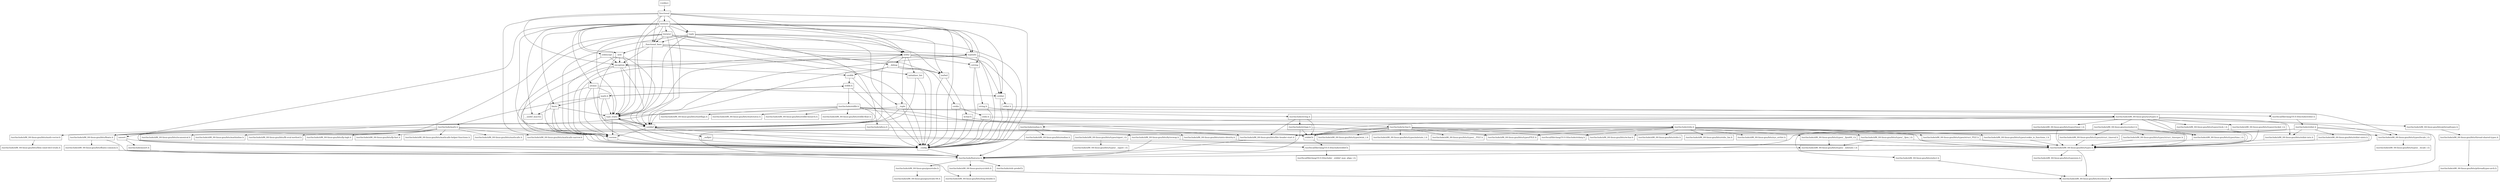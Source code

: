 digraph "dependencies" {
  header_0 [ shape="box", label="\<stdin\>" ];
  header_1 [ shape="box", label="functional" ];
  header_100 [ shape="box", label="/usr/include/x86_64-linux-gnu/bits/stdio_lim.h" ];
  header_101 [ shape="box", label="/usr/include/x86_64-linux-gnu/bits/sys_errlist.h" ];
  header_102 [ shape="box", label="/usr/include/x86_64-linux-gnu/bits/stdio.h" ];
  header_103 [ shape="box", label="iterator" ];
  header_104 [ shape="box", label="__functional_base" ];
  header_105 [ shape="box", label="tuple" ];
  header_106 [ shape="box", label="stdexcept" ];
  header_107 [ shape="box", label="cassert" ];
  header_108 [ shape="box", label="/usr/include/assert.h" ];
  header_109 [ shape="box", label="atomic" ];
  header_11 [ shape="box", label="type_traits" ];
  header_12 [ shape="box", label="cstddef" ];
  header_13 [ shape="box", label="version" ];
  header_14 [ shape="box", label="/usr/local/lib/clang/10.0.0/include/stddef.h" ];
  header_15 [ shape="box", label="/usr/local/lib/clang/10.0.0/include/__stddef_max_align_t.h" ];
  header_16 [ shape="box", label="__nullptr" ];
  header_17 [ shape="box", label="typeinfo" ];
  header_18 [ shape="box", label="exception" ];
  header_19 [ shape="box", label="cstdlib" ];
  header_2 [ shape="box", label="__config" ];
  header_20 [ shape="box", label="stdlib.h" ];
  header_21 [ shape="box", label="/usr/include/stdlib.h" ];
  header_22 [ shape="box", label="/usr/include/x86_64-linux-gnu/bits/libc-header-start.h" ];
  header_23 [ shape="box", label="stddef.h" ];
  header_24 [ shape="box", label="/usr/include/x86_64-linux-gnu/bits/waitflags.h" ];
  header_25 [ shape="box", label="/usr/include/x86_64-linux-gnu/bits/waitstatus.h" ];
  header_26 [ shape="box", label="/usr/include/x86_64-linux-gnu/bits/floatn.h" ];
  header_27 [ shape="box", label="/usr/include/x86_64-linux-gnu/bits/floatn-common.h" ];
  header_28 [ shape="box", label="/usr/include/x86_64-linux-gnu/bits/types/locale_t.h" ];
  header_29 [ shape="box", label="/usr/include/x86_64-linux-gnu/bits/types/__locale_t.h" ];
  header_3 [ shape="box", label="/usr/include/features.h" ];
  header_30 [ shape="box", label="/usr/include/x86_64-linux-gnu/sys/types.h" ];
  header_31 [ shape="box", label="/usr/include/x86_64-linux-gnu/bits/types.h" ];
  header_32 [ shape="box", label="/usr/include/x86_64-linux-gnu/bits/typesizes.h" ];
  header_33 [ shape="box", label="/usr/include/x86_64-linux-gnu/bits/types/clock_t.h" ];
  header_34 [ shape="box", label="/usr/include/x86_64-linux-gnu/bits/types/clockid_t.h" ];
  header_35 [ shape="box", label="/usr/include/x86_64-linux-gnu/bits/types/time_t.h" ];
  header_36 [ shape="box", label="/usr/include/x86_64-linux-gnu/bits/types/timer_t.h" ];
  header_37 [ shape="box", label="/usr/include/x86_64-linux-gnu/bits/stdint-intn.h" ];
  header_38 [ shape="box", label="/usr/include/endian.h" ];
  header_39 [ shape="box", label="/usr/include/x86_64-linux-gnu/bits/endian.h" ];
  header_4 [ shape="box", label="/usr/include/stdc-predef.h" ];
  header_40 [ shape="box", label="/usr/include/x86_64-linux-gnu/bits/byteswap.h" ];
  header_41 [ shape="box", label="/usr/include/x86_64-linux-gnu/bits/uintn-identity.h" ];
  header_42 [ shape="box", label="/usr/include/x86_64-linux-gnu/sys/select.h" ];
  header_43 [ shape="box", label="/usr/include/x86_64-linux-gnu/bits/select.h" ];
  header_44 [ shape="box", label="/usr/include/x86_64-linux-gnu/bits/types/sigset_t.h" ];
  header_45 [ shape="box", label="/usr/include/x86_64-linux-gnu/bits/types/__sigset_t.h" ];
  header_46 [ shape="box", label="/usr/include/x86_64-linux-gnu/bits/types/struct_timeval.h" ];
  header_47 [ shape="box", label="/usr/include/x86_64-linux-gnu/bits/types/struct_timespec.h" ];
  header_48 [ shape="box", label="/usr/include/x86_64-linux-gnu/bits/pthreadtypes.h" ];
  header_49 [ shape="box", label="/usr/include/x86_64-linux-gnu/bits/thread-shared-types.h" ];
  header_5 [ shape="box", label="/usr/include/x86_64-linux-gnu/sys/cdefs.h" ];
  header_50 [ shape="box", label="/usr/include/x86_64-linux-gnu/bits/pthreadtypes-arch.h" ];
  header_51 [ shape="box", label="/usr/include/alloca.h" ];
  header_52 [ shape="box", label="/usr/include/x86_64-linux-gnu/bits/stdlib-bsearch.h" ];
  header_53 [ shape="box", label="/usr/include/x86_64-linux-gnu/bits/stdlib-float.h" ];
  header_54 [ shape="box", label="math.h" ];
  header_55 [ shape="box", label="/usr/include/math.h" ];
  header_56 [ shape="box", label="/usr/include/x86_64-linux-gnu/bits/math-vector.h" ];
  header_57 [ shape="box", label="/usr/include/x86_64-linux-gnu/bits/libm-simd-decl-stubs.h" ];
  header_58 [ shape="box", label="/usr/include/x86_64-linux-gnu/bits/flt-eval-method.h" ];
  header_59 [ shape="box", label="/usr/include/x86_64-linux-gnu/bits/fp-logb.h" ];
  header_6 [ shape="box", label="/usr/include/x86_64-linux-gnu/bits/wordsize.h" ];
  header_60 [ shape="box", label="/usr/include/x86_64-linux-gnu/bits/fp-fast.h" ];
  header_61 [ shape="box", label="/usr/include/x86_64-linux-gnu/bits/mathcalls-helper-functions.h" ];
  header_62 [ shape="box", label="/usr/include/x86_64-linux-gnu/bits/mathcalls.h" ];
  header_63 [ shape="box", label="/usr/include/x86_64-linux-gnu/bits/mathcalls-narrow.h" ];
  header_64 [ shape="box", label="/usr/include/x86_64-linux-gnu/bits/iscanonical.h" ];
  header_65 [ shape="box", label="/usr/include/x86_64-linux-gnu/bits/mathinline.h" ];
  header_66 [ shape="box", label="limits" ];
  header_67 [ shape="box", label="__undef_macros" ];
  header_68 [ shape="box", label="cstdint" ];
  header_69 [ shape="box", label="stdint.h" ];
  header_7 [ shape="box", label="/usr/include/x86_64-linux-gnu/bits/long-double.h" ];
  header_70 [ shape="box", label="/usr/local/lib/clang/10.0.0/include/stdint.h" ];
  header_71 [ shape="box", label="/usr/include/stdint.h" ];
  header_72 [ shape="box", label="/usr/include/x86_64-linux-gnu/bits/wchar.h" ];
  header_73 [ shape="box", label="/usr/include/x86_64-linux-gnu/bits/stdint-uintn.h" ];
  header_74 [ shape="box", label="memory" ];
  header_75 [ shape="box", label="new" ];
  header_76 [ shape="box", label="utility" ];
  header_77 [ shape="box", label="__tuple" ];
  header_78 [ shape="box", label="initializer_list" ];
  header_79 [ shape="box", label="cstring" ];
  header_8 [ shape="box", label="/usr/include/x86_64-linux-gnu/gnu/stubs.h" ];
  header_80 [ shape="box", label="string.h" ];
  header_81 [ shape="box", label="/usr/include/string.h" ];
  header_82 [ shape="box", label="/usr/include/strings.h" ];
  header_83 [ shape="box", label="__debug" ];
  header_84 [ shape="box", label="iosfwd" ];
  header_85 [ shape="box", label="wchar.h" ];
  header_86 [ shape="box", label="/usr/include/wchar.h" ];
  header_87 [ shape="box", label="/usr/local/lib/clang/10.0.0/include/stdarg.h" ];
  header_88 [ shape="box", label="/usr/include/x86_64-linux-gnu/bits/types/wint_t.h" ];
  header_89 [ shape="box", label="/usr/include/x86_64-linux-gnu/bits/types/mbstate_t.h" ];
  header_9 [ shape="box", label="/usr/include/x86_64-linux-gnu/gnu/stubs-64.h" ];
  header_90 [ shape="box", label="/usr/include/x86_64-linux-gnu/bits/types/__mbstate_t.h" ];
  header_91 [ shape="box", label="/usr/include/x86_64-linux-gnu/bits/types/__FILE.h" ];
  header_92 [ shape="box", label="/usr/include/x86_64-linux-gnu/bits/types/FILE.h" ];
  header_93 [ shape="box", label="cstdio" ];
  header_94 [ shape="box", label="stdio.h" ];
  header_95 [ shape="box", label="/usr/include/stdio.h" ];
  header_96 [ shape="box", label="/usr/include/x86_64-linux-gnu/bits/types/__fpos_t.h" ];
  header_97 [ shape="box", label="/usr/include/x86_64-linux-gnu/bits/types/__fpos64_t.h" ];
  header_98 [ shape="box", label="/usr/include/x86_64-linux-gnu/bits/types/struct_FILE.h" ];
  header_99 [ shape="box", label="/usr/include/x86_64-linux-gnu/bits/types/cookie_io_functions_t.h" ];
  header_66 -> header_2;
  header_66 -> header_11;
  header_66 -> header_67;
  header_66 -> header_13;
  header_69 -> header_70;
  header_69 -> header_2;
  header_68 -> header_69;
  header_68 -> header_2;
  header_73 -> header_31;
  header_70 -> header_71;
  header_71 -> header_6;
  header_71 -> header_37;
  header_71 -> header_31;
  header_71 -> header_72;
  header_71 -> header_73;
  header_71 -> header_22;
  header_76 -> header_11;
  header_76 -> header_12;
  header_76 -> header_13;
  header_76 -> header_2;
  header_76 -> header_77;
  header_76 -> header_83;
  header_76 -> header_68;
  header_76 -> header_78;
  header_76 -> header_79;
  header_77 -> header_2;
  header_77 -> header_11;
  header_77 -> header_12;
  header_74 -> header_79;
  header_74 -> header_17;
  header_74 -> header_11;
  header_74 -> header_12;
  header_74 -> header_13;
  header_74 -> header_66;
  header_74 -> header_76;
  header_74 -> header_105;
  header_74 -> header_2;
  header_74 -> header_67;
  header_74 -> header_75;
  header_74 -> header_104;
  header_74 -> header_68;
  header_74 -> header_107;
  header_74 -> header_106;
  header_74 -> header_109;
  header_74 -> header_103;
  header_74 -> header_84;
  header_75 -> header_18;
  header_75 -> header_2;
  header_75 -> header_11;
  header_75 -> header_12;
  header_75 -> header_13;
  header_78 -> header_2;
  header_78 -> header_12;
  header_79 -> header_80;
  header_79 -> header_2;
  header_47 -> header_31;
  header_46 -> header_31;
  header_44 -> header_45;
  header_43 -> header_6;
  header_42 -> header_35;
  header_42 -> header_31;
  header_42 -> header_47;
  header_42 -> header_46;
  header_42 -> header_44;
  header_42 -> header_43;
  header_42 -> header_3;
  header_41 -> header_31;
  header_40 -> header_3;
  header_40 -> header_31;
  header_105 -> header_2;
  header_105 -> header_11;
  header_105 -> header_12;
  header_105 -> header_13;
  header_105 -> header_76;
  header_105 -> header_77;
  header_105 -> header_104;
  header_104 -> header_17;
  header_104 -> header_11;
  header_104 -> header_18;
  header_104 -> header_76;
  header_104 -> header_75;
  header_104 -> header_2;
  header_107 -> header_2;
  header_107 -> header_108;
  header_106 -> header_18;
  header_106 -> header_2;
  header_106 -> header_84;
  header_49 -> header_50;
  header_48 -> header_49;
  header_5 -> header_6;
  header_5 -> header_7;
  header_2 -> header_3;
  header_3 -> header_4;
  header_3 -> header_5;
  header_3 -> header_8;
  header_0 -> header_1;
  header_1 -> header_17;
  header_1 -> header_11;
  header_1 -> header_13;
  header_1 -> header_18;
  header_1 -> header_2;
  header_1 -> header_74;
  header_1 -> header_104;
  header_1 -> header_105;
  header_1 -> header_76;
  header_8 -> header_9;
  header_50 -> header_6;
  header_51 -> header_3;
  header_51 -> header_23;
  header_54 -> header_11;
  header_54 -> header_66;
  header_54 -> header_2;
  header_54 -> header_20;
  header_54 -> header_55;
  header_55 -> header_58;
  header_55 -> header_59;
  header_55 -> header_26;
  header_55 -> header_56;
  header_55 -> header_31;
  header_55 -> header_61;
  header_55 -> header_60;
  header_55 -> header_63;
  header_55 -> header_62;
  header_55 -> header_65;
  header_55 -> header_64;
  header_55 -> header_22;
  header_56 -> header_57;
  header_28 -> header_29;
  header_27 -> header_7;
  header_27 -> header_3;
  header_26 -> header_27;
  header_26 -> header_3;
  header_21 -> header_53;
  header_21 -> header_28;
  header_21 -> header_25;
  header_21 -> header_24;
  header_21 -> header_52;
  header_21 -> header_26;
  header_21 -> header_23;
  header_21 -> header_22;
  header_21 -> header_30;
  header_21 -> header_51;
  header_20 -> header_21;
  header_20 -> header_2;
  header_20 -> header_54;
  header_23 -> header_14;
  header_22 -> header_3;
  header_38 -> header_40;
  header_38 -> header_3;
  header_38 -> header_41;
  header_38 -> header_39;
  header_36 -> header_31;
  header_37 -> header_31;
  header_34 -> header_31;
  header_35 -> header_31;
  header_33 -> header_31;
  header_30 -> header_38;
  header_30 -> header_36;
  header_30 -> header_37;
  header_30 -> header_34;
  header_30 -> header_35;
  header_30 -> header_33;
  header_30 -> header_23;
  header_30 -> header_31;
  header_30 -> header_3;
  header_30 -> header_48;
  header_30 -> header_42;
  header_31 -> header_6;
  header_31 -> header_32;
  header_31 -> header_3;
  header_109 -> header_68;
  header_109 -> header_2;
  header_109 -> header_11;
  header_109 -> header_12;
  header_109 -> header_13;
  header_108 -> header_3;
  header_89 -> header_90;
  header_83 -> header_93;
  header_83 -> header_2;
  header_83 -> header_19;
  header_83 -> header_12;
  header_83 -> header_84;
  header_82 -> header_3;
  header_82 -> header_23;
  header_82 -> header_28;
  header_81 -> header_82;
  header_81 -> header_28;
  header_81 -> header_23;
  header_81 -> header_22;
  header_80 -> header_81;
  header_80 -> header_2;
  header_86 -> header_28;
  header_86 -> header_26;
  header_86 -> header_23;
  header_86 -> header_22;
  header_86 -> header_72;
  header_86 -> header_89;
  header_86 -> header_88;
  header_86 -> header_87;
  header_86 -> header_91;
  header_86 -> header_92;
  header_85 -> header_2;
  header_85 -> header_86;
  header_84 -> header_2;
  header_84 -> header_85;
  header_103 -> header_11;
  header_103 -> header_12;
  header_103 -> header_13;
  header_103 -> header_2;
  header_103 -> header_83;
  header_103 -> header_104;
  header_103 -> header_78;
  header_103 -> header_84;
  header_14 -> header_15;
  header_16 -> header_2;
  header_17 -> header_18;
  header_17 -> header_2;
  header_17 -> header_12;
  header_17 -> header_68;
  header_11 -> header_2;
  header_11 -> header_12;
  header_11 -> header_13;
  header_12 -> header_14;
  header_12 -> header_16;
  header_12 -> header_2;
  header_12 -> header_11;
  header_12 -> header_13;
  header_13 -> header_2;
  header_18 -> header_13;
  header_18 -> header_2;
  header_18 -> header_19;
  header_18 -> header_12;
  header_18 -> header_11;
  header_19 -> header_2;
  header_19 -> header_20;
  header_98 -> header_31;
  header_99 -> header_31;
  header_94 -> header_95;
  header_94 -> header_2;
  header_95 -> header_100;
  header_95 -> header_101;
  header_95 -> header_23;
  header_95 -> header_31;
  header_95 -> header_22;
  header_95 -> header_98;
  header_95 -> header_99;
  header_95 -> header_96;
  header_95 -> header_97;
  header_95 -> header_87;
  header_95 -> header_91;
  header_95 -> header_92;
  header_95 -> header_102;
  header_96 -> header_90;
  header_96 -> header_31;
  header_97 -> header_90;
  header_97 -> header_31;
  header_93 -> header_94;
  header_93 -> header_2;
}